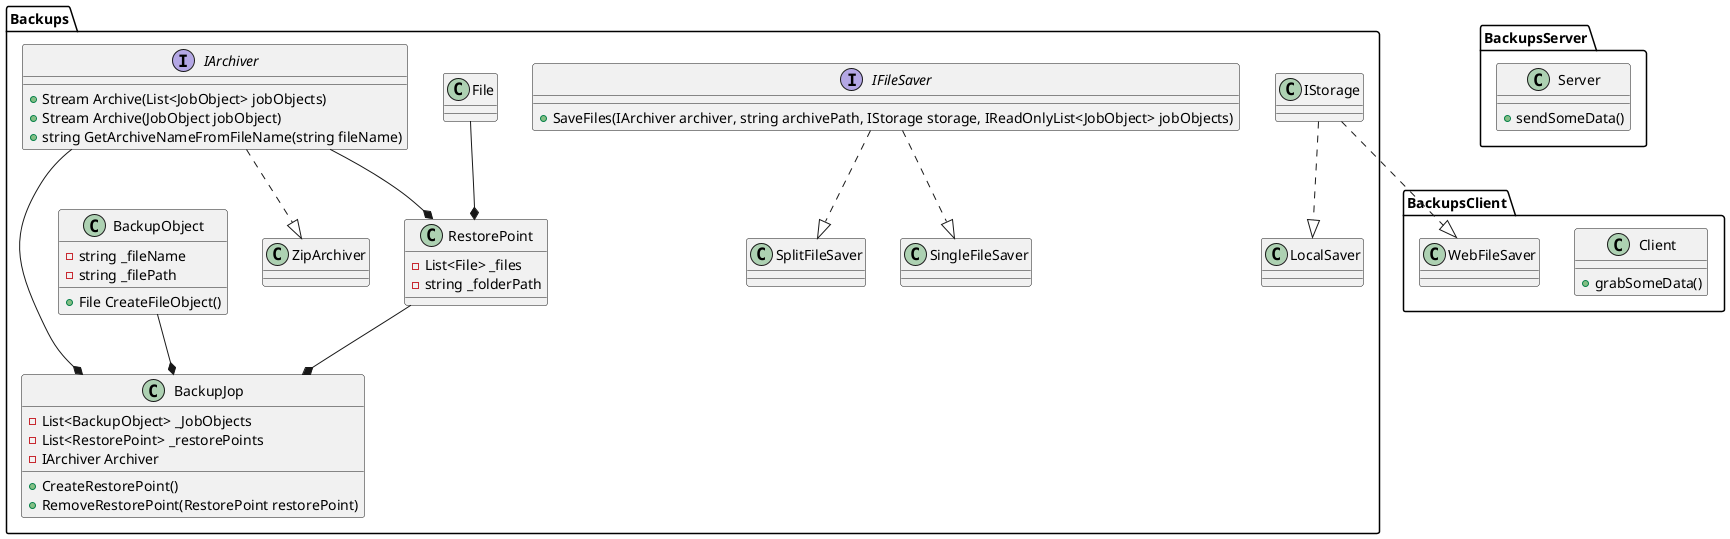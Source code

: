﻿@startuml

interface Backups.IFileSaver
{
    +SaveFiles(IArchiver archiver, string archivePath, IStorage storage, IReadOnlyList<JobObject> jobObjects)
}

interface Backups.IArchiver
{
    +Stream Archive(List<JobObject> jobObjects)
    +Stream Archive(JobObject jobObject)
    +string GetArchiveNameFromFileName(string fileName)
}

class Backups.ZipArchiver
{
}

class Backups.RestorePoint
{
    -List<File> _files
    -string _folderPath
}

class Backups.BackupObject
{
    -string _fileName
    -string _filePath
    +File CreateFileObject()
}

class Backups.BackupJop
{
    -List<BackupObject> _JobObjects
    -List<RestorePoint> _restorePoints
    -IArchiver Archiver
    
    +CreateRestorePoint()
    +RemoveRestorePoint(RestorePoint restorePoint)
}

class BackupsClient.Client
{
    +grabSomeData()
}

class BackupsServer.Server
{
    +sendSomeData()
}

Backups.IArchiver ..|> Backups.ZipArchiver
Backups.IFileSaver ..|> Backups.SingleFileSaver
Backups.IFileSaver ..|> Backups.SplitFileSaver

Backups.IStorage ..|> Backups.LocalSaver
Backups.IStorage ..|> BackupsClient.WebFileSaver

Backups.IArchiver --* Backups.RestorePoint
Backups.IArchiver --* Backups.BackupJop
Backups.BackupObject --* Backups.BackupJop
Backups.RestorePoint --* Backups.BackupJop
Backups.File --* Backups.RestorePoint

@enduml